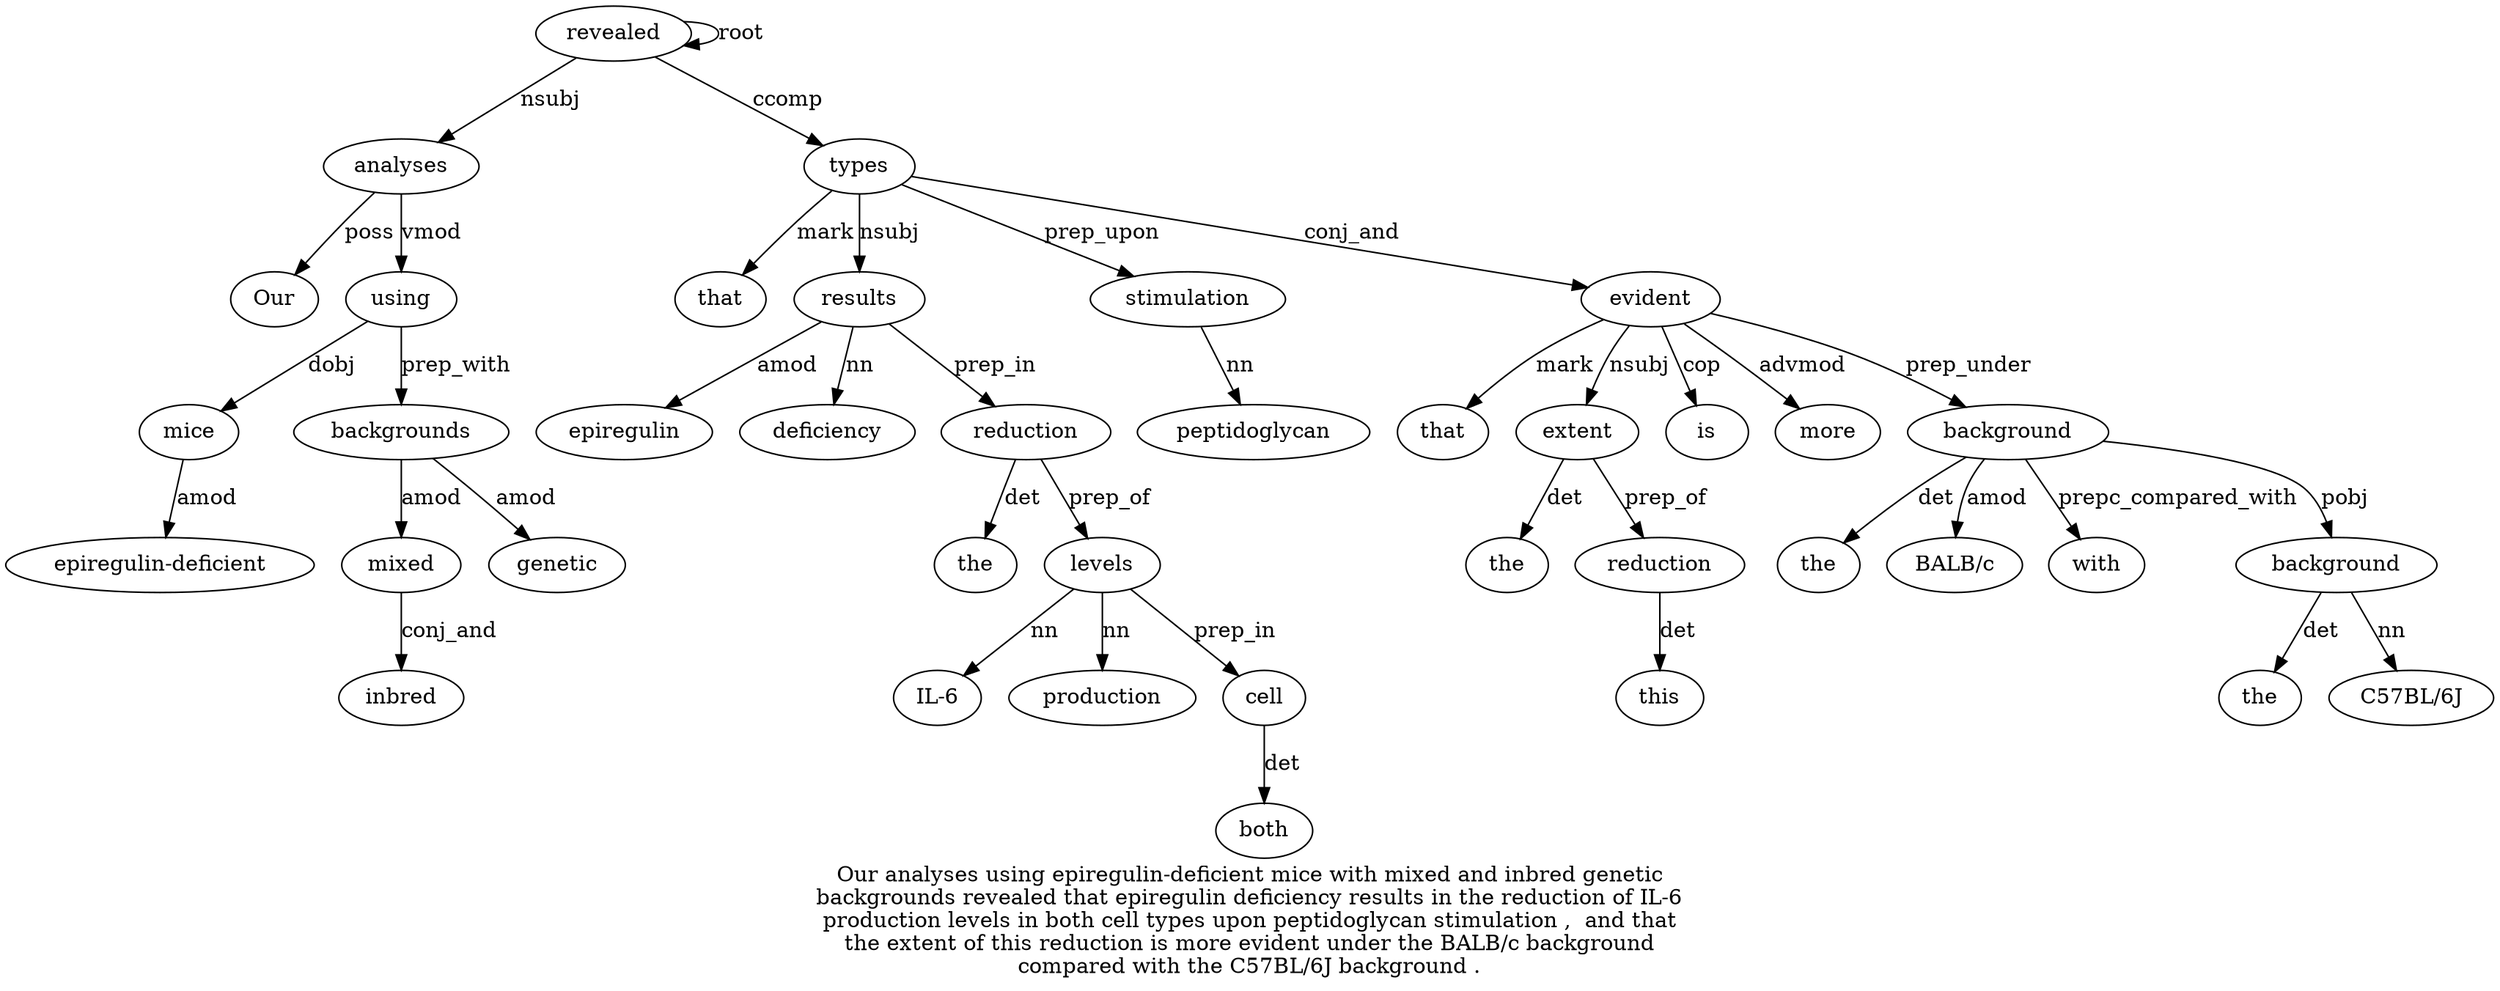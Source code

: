 digraph "Our analyses using epiregulin-deficient mice with mixed and inbred genetic backgrounds revealed that epiregulin deficiency results in the reduction of IL-6 production levels in both cell types upon peptidoglycan stimulation ,  and that the extent of this reduction is more evident under the BALB/c background compared with the C57BL/6J background ." {
label="Our analyses using epiregulin-deficient mice with mixed and inbred genetic
backgrounds revealed that epiregulin deficiency results in the reduction of IL-6
production levels in both cell types upon peptidoglycan stimulation ,  and that
the extent of this reduction is more evident under the BALB/c background
compared with the C57BL/6J background .";
analyses2 [style=filled, fillcolor=white, label=analyses];
Our1 [style=filled, fillcolor=white, label=Our];
analyses2 -> Our1  [label=poss];
revealed12 [style=filled, fillcolor=white, label=revealed];
revealed12 -> analyses2  [label=nsubj];
using3 [style=filled, fillcolor=white, label=using];
analyses2 -> using3  [label=vmod];
mice5 [style=filled, fillcolor=white, label=mice];
"epiregulin-deficient4" [style=filled, fillcolor=white, label="epiregulin-deficient"];
mice5 -> "epiregulin-deficient4"  [label=amod];
using3 -> mice5  [label=dobj];
backgrounds11 [style=filled, fillcolor=white, label=backgrounds];
mixed7 [style=filled, fillcolor=white, label=mixed];
backgrounds11 -> mixed7  [label=amod];
inbred9 [style=filled, fillcolor=white, label=inbred];
mixed7 -> inbred9  [label=conj_and];
genetic10 [style=filled, fillcolor=white, label=genetic];
backgrounds11 -> genetic10  [label=amod];
using3 -> backgrounds11  [label=prep_with];
revealed12 -> revealed12  [label=root];
types27 [style=filled, fillcolor=white, label=types];
that13 [style=filled, fillcolor=white, label=that];
types27 -> that13  [label=mark];
results16 [style=filled, fillcolor=white, label=results];
epiregulin14 [style=filled, fillcolor=white, label=epiregulin];
results16 -> epiregulin14  [label=amod];
deficiency15 [style=filled, fillcolor=white, label=deficiency];
results16 -> deficiency15  [label=nn];
types27 -> results16  [label=nsubj];
reduction19 [style=filled, fillcolor=white, label=reduction];
the18 [style=filled, fillcolor=white, label=the];
reduction19 -> the18  [label=det];
results16 -> reduction19  [label=prep_in];
levels23 [style=filled, fillcolor=white, label=levels];
"IL-621" [style=filled, fillcolor=white, label="IL-6"];
levels23 -> "IL-621"  [label=nn];
production22 [style=filled, fillcolor=white, label=production];
levels23 -> production22  [label=nn];
reduction19 -> levels23  [label=prep_of];
cell26 [style=filled, fillcolor=white, label=cell];
both25 [style=filled, fillcolor=white, label=both];
cell26 -> both25  [label=det];
levels23 -> cell26  [label=prep_in];
revealed12 -> types27  [label=ccomp];
stimulation30 [style=filled, fillcolor=white, label=stimulation];
peptidoglycan29 [style=filled, fillcolor=white, label=peptidoglycan];
stimulation30 -> peptidoglycan29  [label=nn];
types27 -> stimulation30  [label=prep_upon];
evident41 [style=filled, fillcolor=white, label=evident];
that33 [style=filled, fillcolor=white, label=that];
evident41 -> that33  [label=mark];
extent35 [style=filled, fillcolor=white, label=extent];
the34 [style=filled, fillcolor=white, label=the];
extent35 -> the34  [label=det];
evident41 -> extent35  [label=nsubj];
reduction38 [style=filled, fillcolor=white, label=reduction];
this37 [style=filled, fillcolor=white, label=this];
reduction38 -> this37  [label=det];
extent35 -> reduction38  [label=prep_of];
is39 [style=filled, fillcolor=white, label=is];
evident41 -> is39  [label=cop];
more40 [style=filled, fillcolor=white, label=more];
evident41 -> more40  [label=advmod];
types27 -> evident41  [label=conj_and];
background45 [style=filled, fillcolor=white, label=background];
the43 [style=filled, fillcolor=white, label=the];
background45 -> the43  [label=det];
"BALB/c44" [style=filled, fillcolor=white, label="BALB/c"];
background45 -> "BALB/c44"  [label=amod];
evident41 -> background45  [label=prep_under];
with47 [style=filled, fillcolor=white, label=with];
background45 -> with47  [label=prepc_compared_with];
background50 [style=filled, fillcolor=white, label=background];
the48 [style=filled, fillcolor=white, label=the];
background50 -> the48  [label=det];
"C57BL/6J49" [style=filled, fillcolor=white, label="C57BL/6J"];
background50 -> "C57BL/6J49"  [label=nn];
background45 -> background50  [label=pobj];
}
